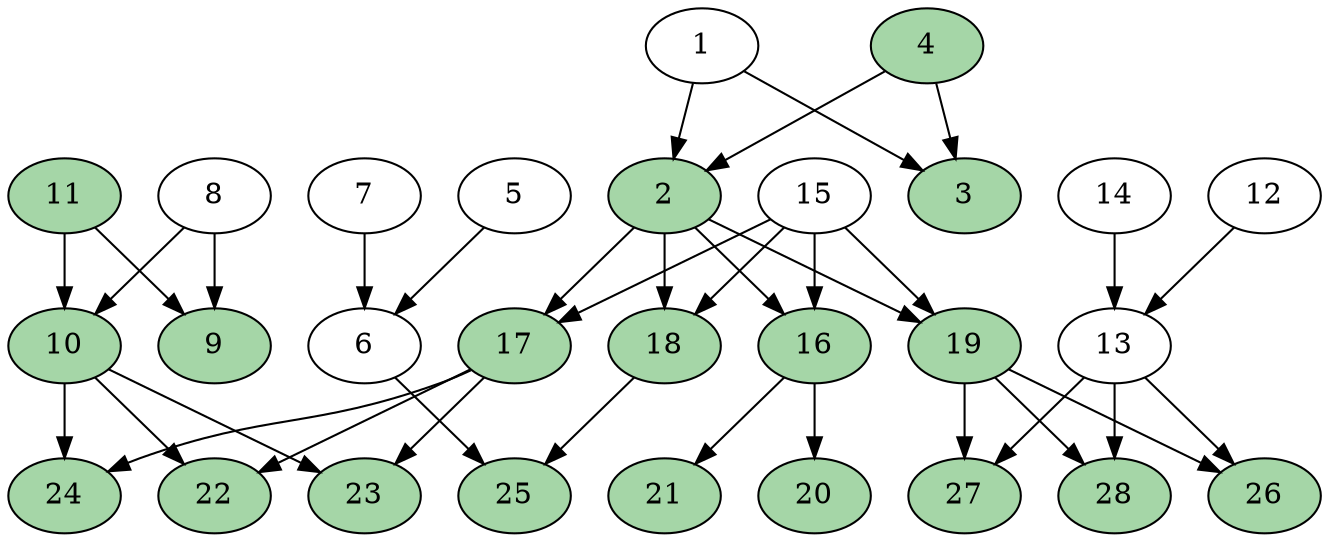 digraph {
1 -> { 2,3 }
4 -> { 2,3 }
5 -> { 6 }
7 -> { 6 }
8 -> { 9,10 }
11 -> { 9,10 }
12 -> { 13 }
14 -> { 13 }
15 -> { 16,17,18,19 }
2 -> { 16,17,18,19 }
16 -> { 20,21 }
17 -> { 22,23,24 }
10 -> { 22,23,24 }
18 -> { 25 }
6 -> { 25 }
19 -> { 26,27,28 }
13 -> { 26,27,28 }

2 [style=filled fillcolor="#A5D6A7"]
3 [style=filled fillcolor="#A5D6A7"]
4 [style=filled fillcolor="#A5D6A7"]
9 [style=filled fillcolor="#A5D6A7"]
10 [style=filled fillcolor="#A5D6A7"]
11 [style=filled fillcolor="#A5D6A7"]
16 [style=filled fillcolor="#A5D6A7"]
17 [style=filled fillcolor="#A5D6A7"]
18 [style=filled fillcolor="#A5D6A7"]
19 [style=filled fillcolor="#A5D6A7"]
20 [style=filled fillcolor="#A5D6A7"]
21 [style=filled fillcolor="#A5D6A7"]
22 [style=filled fillcolor="#A5D6A7"]
23 [style=filled fillcolor="#A5D6A7"]
24 [style=filled fillcolor="#A5D6A7"]
25 [style=filled fillcolor="#A5D6A7"]
26 [style=filled fillcolor="#A5D6A7"]
27 [style=filled fillcolor="#A5D6A7"]
28 [style=filled fillcolor="#A5D6A7"]
}

